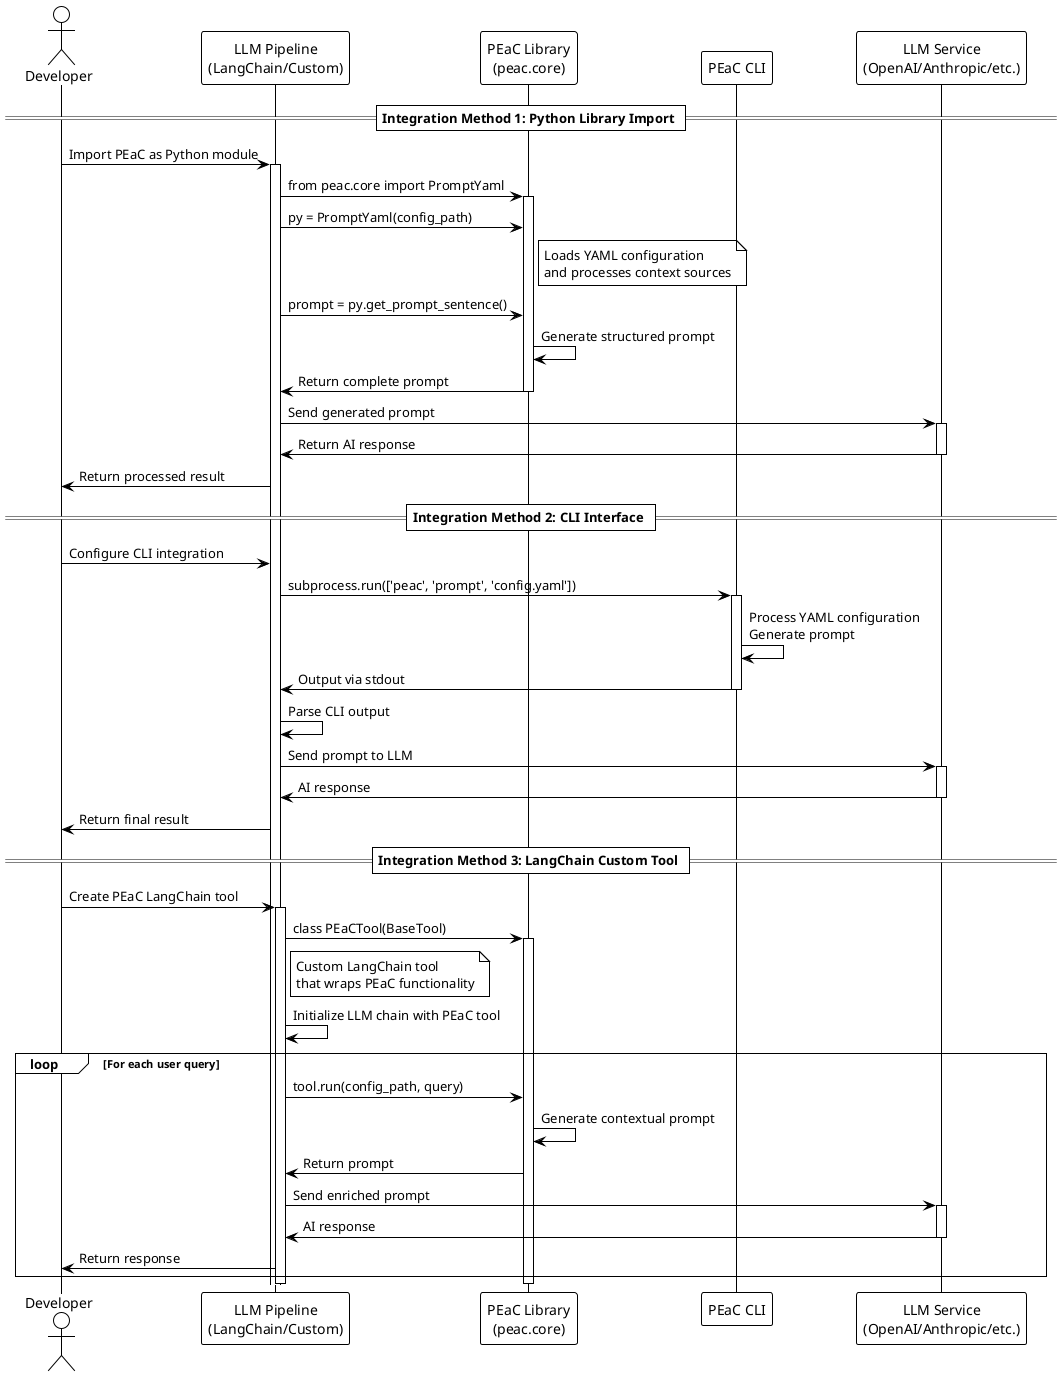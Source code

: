 @startuml PEaC_Integration_Sequence
!theme plain


actor "Developer" as Dev
participant "LLM Pipeline\n(LangChain/Custom)" as Pipeline
participant "PEaC Library\n(peac.core)" as PEaCLib
participant "PEaC CLI" as PEaCCLI
participant "LLM Service\n(OpenAI/Anthropic/etc.)" as LLM

== Integration Method 1: Python Library Import ==

Dev -> Pipeline: Import PEaC as Python module
activate Pipeline

Pipeline -> PEaCLib: from peac.core import PromptYaml
activate PEaCLib

Pipeline -> PEaCLib: py = PromptYaml(config_path)
note right of PEaCLib: Loads YAML configuration\nand processes context sources

Pipeline -> PEaCLib: prompt = py.get_prompt_sentence()
PEaCLib -> PEaCLib: Generate structured prompt
PEaCLib -> Pipeline: Return complete prompt
deactivate PEaCLib

Pipeline -> LLM: Send generated prompt
activate LLM
LLM -> Pipeline: Return AI response
deactivate LLM

Pipeline -> Dev: Return processed result

== Integration Method 2: CLI Interface ==

Dev -> Pipeline: Configure CLI integration
Pipeline -> PEaCCLI: subprocess.run(['peac', 'prompt', 'config.yaml'])
activate PEaCCLI

PEaCCLI -> PEaCCLI: Process YAML configuration\nGenerate prompt
PEaCCLI -> Pipeline: Output via stdout
deactivate PEaCCLI

Pipeline -> Pipeline: Parse CLI output
Pipeline -> LLM: Send prompt to LLM
activate LLM
LLM -> Pipeline: AI response
deactivate LLM

Pipeline -> Dev: Return final result

== Integration Method 3: LangChain Custom Tool ==

Dev -> Pipeline: Create PEaC LangChain tool
activate Pipeline

Pipeline -> PEaCLib: class PEaCTool(BaseTool)
activate PEaCLib

note right of Pipeline: Custom LangChain tool\nthat wraps PEaC functionality

Pipeline -> Pipeline: Initialize LLM chain with PEaC tool

loop For each user query
    Pipeline -> PEaCLib: tool.run(config_path, query)
    PEaCLib -> PEaCLib: Generate contextual prompt
    PEaCLib -> Pipeline: Return prompt
    
    Pipeline -> LLM: Send enriched prompt
    activate LLM
    LLM -> Pipeline: AI response
    deactivate LLM
    
    Pipeline -> Dev: Return response
end

deactivate PEaCLib
deactivate Pipeline

@enduml